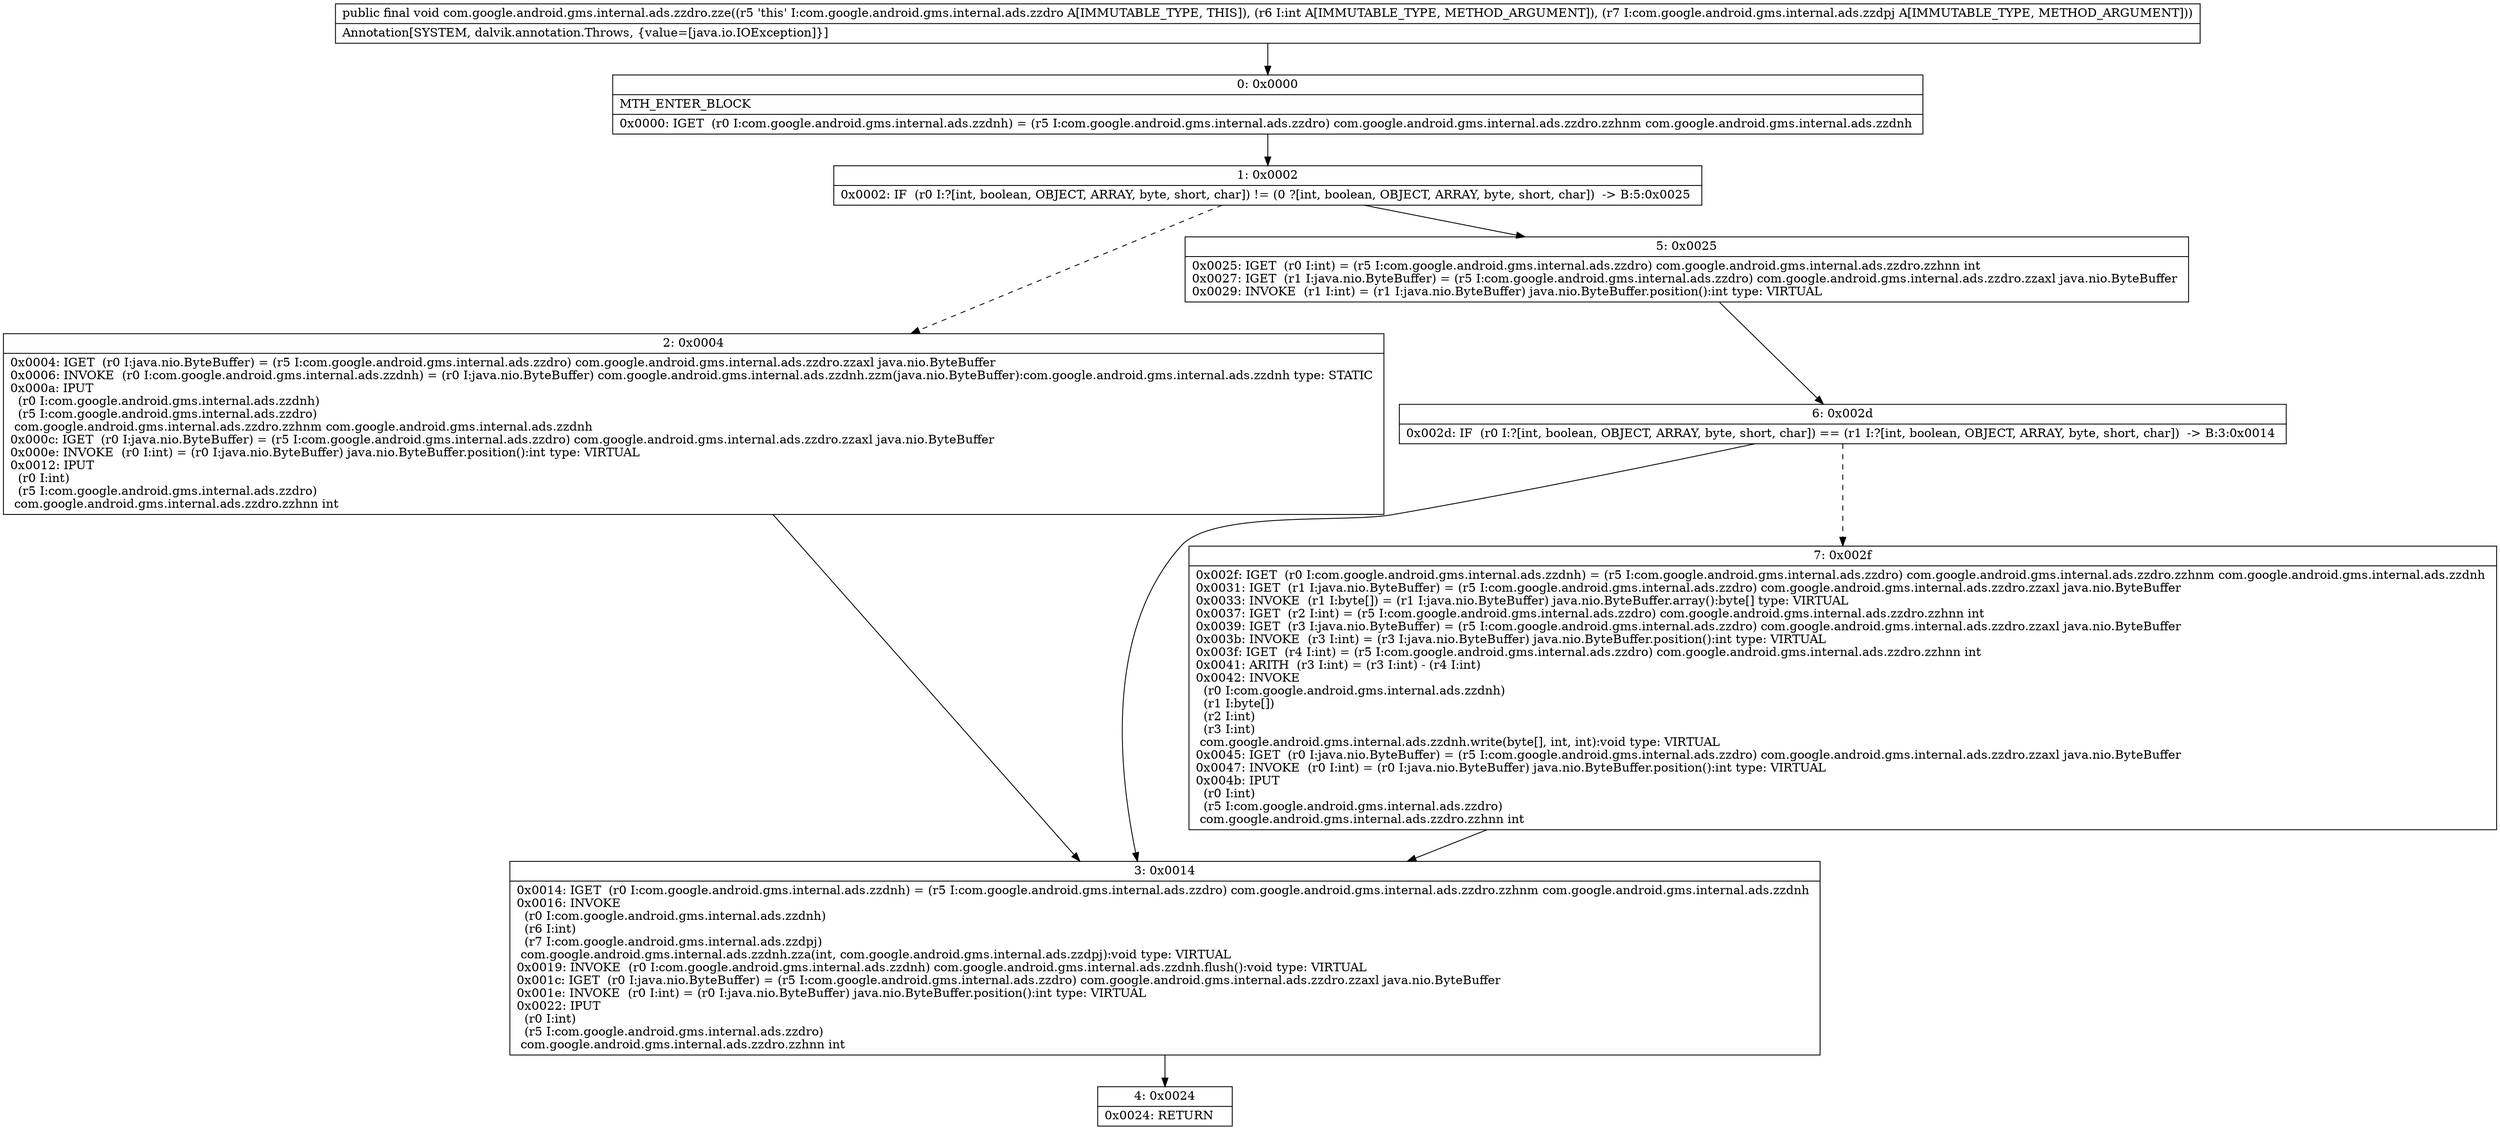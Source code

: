 digraph "CFG forcom.google.android.gms.internal.ads.zzdro.zze(ILcom\/google\/android\/gms\/internal\/ads\/zzdpj;)V" {
Node_0 [shape=record,label="{0\:\ 0x0000|MTH_ENTER_BLOCK\l|0x0000: IGET  (r0 I:com.google.android.gms.internal.ads.zzdnh) = (r5 I:com.google.android.gms.internal.ads.zzdro) com.google.android.gms.internal.ads.zzdro.zzhnm com.google.android.gms.internal.ads.zzdnh \l}"];
Node_1 [shape=record,label="{1\:\ 0x0002|0x0002: IF  (r0 I:?[int, boolean, OBJECT, ARRAY, byte, short, char]) != (0 ?[int, boolean, OBJECT, ARRAY, byte, short, char])  \-\> B:5:0x0025 \l}"];
Node_2 [shape=record,label="{2\:\ 0x0004|0x0004: IGET  (r0 I:java.nio.ByteBuffer) = (r5 I:com.google.android.gms.internal.ads.zzdro) com.google.android.gms.internal.ads.zzdro.zzaxl java.nio.ByteBuffer \l0x0006: INVOKE  (r0 I:com.google.android.gms.internal.ads.zzdnh) = (r0 I:java.nio.ByteBuffer) com.google.android.gms.internal.ads.zzdnh.zzm(java.nio.ByteBuffer):com.google.android.gms.internal.ads.zzdnh type: STATIC \l0x000a: IPUT  \l  (r0 I:com.google.android.gms.internal.ads.zzdnh)\l  (r5 I:com.google.android.gms.internal.ads.zzdro)\l com.google.android.gms.internal.ads.zzdro.zzhnm com.google.android.gms.internal.ads.zzdnh \l0x000c: IGET  (r0 I:java.nio.ByteBuffer) = (r5 I:com.google.android.gms.internal.ads.zzdro) com.google.android.gms.internal.ads.zzdro.zzaxl java.nio.ByteBuffer \l0x000e: INVOKE  (r0 I:int) = (r0 I:java.nio.ByteBuffer) java.nio.ByteBuffer.position():int type: VIRTUAL \l0x0012: IPUT  \l  (r0 I:int)\l  (r5 I:com.google.android.gms.internal.ads.zzdro)\l com.google.android.gms.internal.ads.zzdro.zzhnn int \l}"];
Node_3 [shape=record,label="{3\:\ 0x0014|0x0014: IGET  (r0 I:com.google.android.gms.internal.ads.zzdnh) = (r5 I:com.google.android.gms.internal.ads.zzdro) com.google.android.gms.internal.ads.zzdro.zzhnm com.google.android.gms.internal.ads.zzdnh \l0x0016: INVOKE  \l  (r0 I:com.google.android.gms.internal.ads.zzdnh)\l  (r6 I:int)\l  (r7 I:com.google.android.gms.internal.ads.zzdpj)\l com.google.android.gms.internal.ads.zzdnh.zza(int, com.google.android.gms.internal.ads.zzdpj):void type: VIRTUAL \l0x0019: INVOKE  (r0 I:com.google.android.gms.internal.ads.zzdnh) com.google.android.gms.internal.ads.zzdnh.flush():void type: VIRTUAL \l0x001c: IGET  (r0 I:java.nio.ByteBuffer) = (r5 I:com.google.android.gms.internal.ads.zzdro) com.google.android.gms.internal.ads.zzdro.zzaxl java.nio.ByteBuffer \l0x001e: INVOKE  (r0 I:int) = (r0 I:java.nio.ByteBuffer) java.nio.ByteBuffer.position():int type: VIRTUAL \l0x0022: IPUT  \l  (r0 I:int)\l  (r5 I:com.google.android.gms.internal.ads.zzdro)\l com.google.android.gms.internal.ads.zzdro.zzhnn int \l}"];
Node_4 [shape=record,label="{4\:\ 0x0024|0x0024: RETURN   \l}"];
Node_5 [shape=record,label="{5\:\ 0x0025|0x0025: IGET  (r0 I:int) = (r5 I:com.google.android.gms.internal.ads.zzdro) com.google.android.gms.internal.ads.zzdro.zzhnn int \l0x0027: IGET  (r1 I:java.nio.ByteBuffer) = (r5 I:com.google.android.gms.internal.ads.zzdro) com.google.android.gms.internal.ads.zzdro.zzaxl java.nio.ByteBuffer \l0x0029: INVOKE  (r1 I:int) = (r1 I:java.nio.ByteBuffer) java.nio.ByteBuffer.position():int type: VIRTUAL \l}"];
Node_6 [shape=record,label="{6\:\ 0x002d|0x002d: IF  (r0 I:?[int, boolean, OBJECT, ARRAY, byte, short, char]) == (r1 I:?[int, boolean, OBJECT, ARRAY, byte, short, char])  \-\> B:3:0x0014 \l}"];
Node_7 [shape=record,label="{7\:\ 0x002f|0x002f: IGET  (r0 I:com.google.android.gms.internal.ads.zzdnh) = (r5 I:com.google.android.gms.internal.ads.zzdro) com.google.android.gms.internal.ads.zzdro.zzhnm com.google.android.gms.internal.ads.zzdnh \l0x0031: IGET  (r1 I:java.nio.ByteBuffer) = (r5 I:com.google.android.gms.internal.ads.zzdro) com.google.android.gms.internal.ads.zzdro.zzaxl java.nio.ByteBuffer \l0x0033: INVOKE  (r1 I:byte[]) = (r1 I:java.nio.ByteBuffer) java.nio.ByteBuffer.array():byte[] type: VIRTUAL \l0x0037: IGET  (r2 I:int) = (r5 I:com.google.android.gms.internal.ads.zzdro) com.google.android.gms.internal.ads.zzdro.zzhnn int \l0x0039: IGET  (r3 I:java.nio.ByteBuffer) = (r5 I:com.google.android.gms.internal.ads.zzdro) com.google.android.gms.internal.ads.zzdro.zzaxl java.nio.ByteBuffer \l0x003b: INVOKE  (r3 I:int) = (r3 I:java.nio.ByteBuffer) java.nio.ByteBuffer.position():int type: VIRTUAL \l0x003f: IGET  (r4 I:int) = (r5 I:com.google.android.gms.internal.ads.zzdro) com.google.android.gms.internal.ads.zzdro.zzhnn int \l0x0041: ARITH  (r3 I:int) = (r3 I:int) \- (r4 I:int) \l0x0042: INVOKE  \l  (r0 I:com.google.android.gms.internal.ads.zzdnh)\l  (r1 I:byte[])\l  (r2 I:int)\l  (r3 I:int)\l com.google.android.gms.internal.ads.zzdnh.write(byte[], int, int):void type: VIRTUAL \l0x0045: IGET  (r0 I:java.nio.ByteBuffer) = (r5 I:com.google.android.gms.internal.ads.zzdro) com.google.android.gms.internal.ads.zzdro.zzaxl java.nio.ByteBuffer \l0x0047: INVOKE  (r0 I:int) = (r0 I:java.nio.ByteBuffer) java.nio.ByteBuffer.position():int type: VIRTUAL \l0x004b: IPUT  \l  (r0 I:int)\l  (r5 I:com.google.android.gms.internal.ads.zzdro)\l com.google.android.gms.internal.ads.zzdro.zzhnn int \l}"];
MethodNode[shape=record,label="{public final void com.google.android.gms.internal.ads.zzdro.zze((r5 'this' I:com.google.android.gms.internal.ads.zzdro A[IMMUTABLE_TYPE, THIS]), (r6 I:int A[IMMUTABLE_TYPE, METHOD_ARGUMENT]), (r7 I:com.google.android.gms.internal.ads.zzdpj A[IMMUTABLE_TYPE, METHOD_ARGUMENT]))  | Annotation[SYSTEM, dalvik.annotation.Throws, \{value=[java.io.IOException]\}]\l}"];
MethodNode -> Node_0;
Node_0 -> Node_1;
Node_1 -> Node_2[style=dashed];
Node_1 -> Node_5;
Node_2 -> Node_3;
Node_3 -> Node_4;
Node_5 -> Node_6;
Node_6 -> Node_3;
Node_6 -> Node_7[style=dashed];
Node_7 -> Node_3;
}

